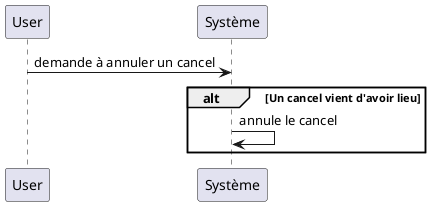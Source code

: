 @startuml

User->Système : demande à annuler un cancel
alt Un cancel vient d'avoir lieu 
Système -> Système : annule le cancel
end



@enduml